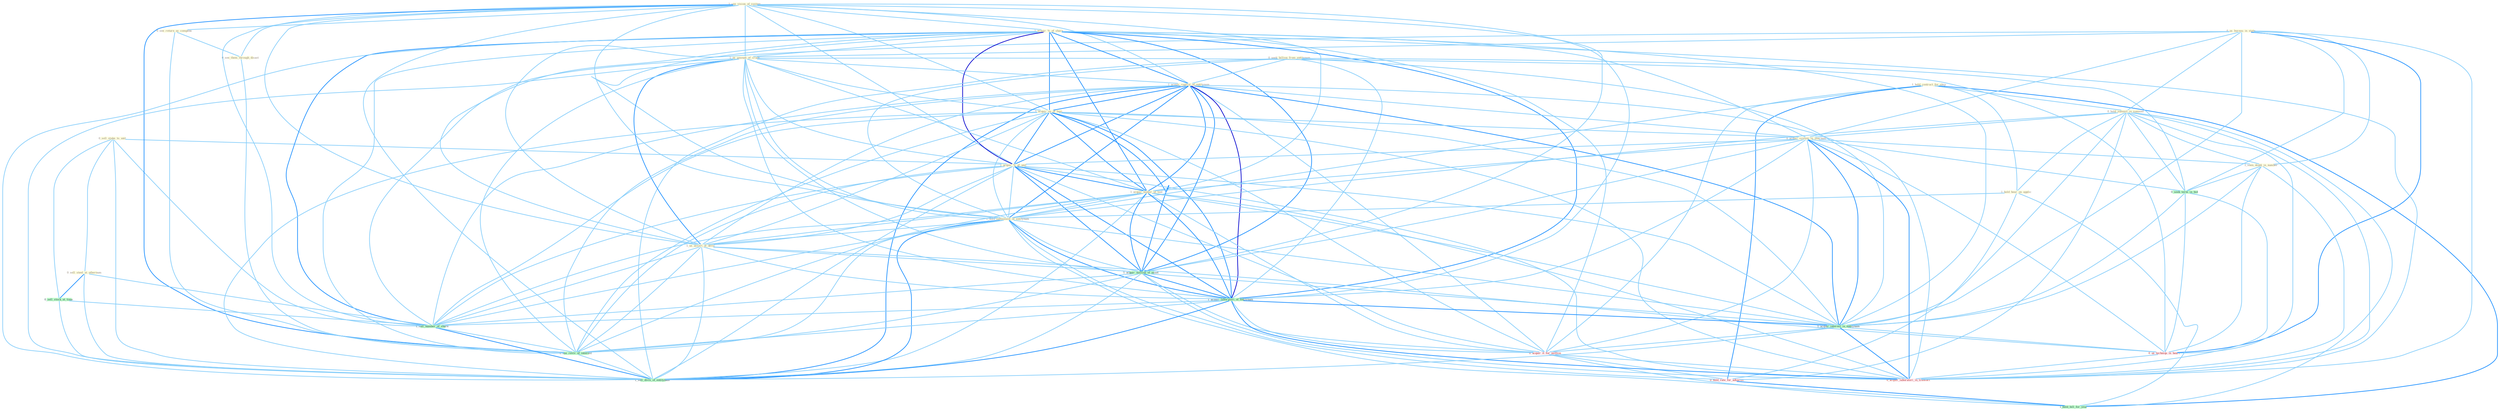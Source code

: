 Graph G{ 
    node
    [shape=polygon,style=filled,width=.5,height=.06,color="#BDFCC9",fixedsize=true,fontsize=4,
    fontcolor="#2f4f4f"];
    {node
    [color="#ffffe0", fontcolor="#8b7d6b"] "0_sell_stake_to_unit " "1_hold_contract_for_ship " "1_see_vision_of_system " "0_us_bureau_in_state " "1_acquir_%_of_share " "0_seek_billion_from_entitynam " "0_see_return_as_compens " "1_us_amount_of_crude " "1_acquir_control_of_entitynam " "0_hold_summit_in_summer " "0_sell_steel_at_othernum " "1_acquir_on_of_busi " "1_hold_hear_on_applic " "0_acquir_system_in_yearnum " "1_acquir_%_of_unit " "1_acquir_maker_of_tool " "1_hold_settlement_of_entitynam " "1_us_assort_of_devic " "1_seen_doubl_in_number " "0_see_them_through_disast "}
{node [color="#fff0f5", fontcolor="#b22222"] "0_us_techniqu_in_heart " "0_acquir_it_for_million " "0_hold_rate_for_advertis " "0_acquir_laboratori_in_transact "}
edge [color="#B0E2FF"];

	"0_sell_stake_to_unit " -- "0_sell_steel_at_othernum " [w="1", color="#87cefa" ];
	"0_sell_stake_to_unit " -- "1_acquir_%_of_unit " [w="1", color="#87cefa" ];
	"0_sell_stake_to_unit " -- "0_sell_stock_at_time " [w="1", color="#87cefa" ];
	"0_sell_stake_to_unit " -- "1_sell_number_of_share " [w="1", color="#87cefa" ];
	"0_sell_stake_to_unit " -- "1_sell_divis_of_entitynam " [w="1", color="#87cefa" ];
	"1_hold_contract_for_ship " -- "0_hold_summit_in_summer " [w="1", color="#87cefa" ];
	"1_hold_contract_for_ship " -- "1_hold_hear_on_applic " [w="1", color="#87cefa" ];
	"1_hold_contract_for_ship " -- "1_hold_settlement_of_entitynam " [w="1", color="#87cefa" ];
	"1_hold_contract_for_ship " -- "0_acquir_it_for_million " [w="1", color="#87cefa" ];
	"1_hold_contract_for_ship " -- "0_hold_rate_for_advertis " [w="2", color="#1e90ff" , len=0.8];
	"1_hold_contract_for_ship " -- "1_hold_bill_for_year " [w="2", color="#1e90ff" , len=0.8];
	"1_see_vision_of_system " -- "1_acquir_%_of_share " [w="1", color="#87cefa" ];
	"1_see_vision_of_system " -- "0_see_return_as_compens " [w="1", color="#87cefa" ];
	"1_see_vision_of_system " -- "1_us_amount_of_crude " [w="1", color="#87cefa" ];
	"1_see_vision_of_system " -- "1_acquir_control_of_entitynam " [w="1", color="#87cefa" ];
	"1_see_vision_of_system " -- "1_acquir_on_of_busi " [w="1", color="#87cefa" ];
	"1_see_vision_of_system " -- "1_acquir_%_of_unit " [w="1", color="#87cefa" ];
	"1_see_vision_of_system " -- "1_acquir_maker_of_tool " [w="1", color="#87cefa" ];
	"1_see_vision_of_system " -- "1_hold_settlement_of_entitynam " [w="1", color="#87cefa" ];
	"1_see_vision_of_system " -- "1_us_assort_of_devic " [w="1", color="#87cefa" ];
	"1_see_vision_of_system " -- "0_see_them_through_disast " [w="1", color="#87cefa" ];
	"1_see_vision_of_system " -- "1_acquir_million_of_asset " [w="1", color="#87cefa" ];
	"1_see_vision_of_system " -- "1_acquir_laboratori_of_entitynam " [w="1", color="#87cefa" ];
	"1_see_vision_of_system " -- "1_sell_number_of_share " [w="1", color="#87cefa" ];
	"1_see_vision_of_system " -- "1_see_reviv_of_interest " [w="2", color="#1e90ff" , len=0.8];
	"1_see_vision_of_system " -- "1_sell_divis_of_entitynam " [w="1", color="#87cefa" ];
	"0_us_bureau_in_state " -- "1_us_amount_of_crude " [w="1", color="#87cefa" ];
	"0_us_bureau_in_state " -- "0_hold_summit_in_summer " [w="1", color="#87cefa" ];
	"0_us_bureau_in_state " -- "0_acquir_system_in_yearnum " [w="1", color="#87cefa" ];
	"0_us_bureau_in_state " -- "1_us_assort_of_devic " [w="1", color="#87cefa" ];
	"0_us_bureau_in_state " -- "1_seen_doubl_in_number " [w="1", color="#87cefa" ];
	"0_us_bureau_in_state " -- "0_seek_term_in_bid " [w="1", color="#87cefa" ];
	"0_us_bureau_in_state " -- "1_acquir_interest_in_entitynam " [w="1", color="#87cefa" ];
	"0_us_bureau_in_state " -- "0_us_techniqu_in_heart " [w="2", color="#1e90ff" , len=0.8];
	"0_us_bureau_in_state " -- "0_acquir_laboratori_in_transact " [w="1", color="#87cefa" ];
	"1_acquir_%_of_share " -- "1_us_amount_of_crude " [w="1", color="#87cefa" ];
	"1_acquir_%_of_share " -- "1_acquir_control_of_entitynam " [w="2", color="#1e90ff" , len=0.8];
	"1_acquir_%_of_share " -- "1_acquir_on_of_busi " [w="2", color="#1e90ff" , len=0.8];
	"1_acquir_%_of_share " -- "0_acquir_system_in_yearnum " [w="1", color="#87cefa" ];
	"1_acquir_%_of_share " -- "1_acquir_%_of_unit " [w="3", color="#0000cd" , len=0.6];
	"1_acquir_%_of_share " -- "1_acquir_maker_of_tool " [w="2", color="#1e90ff" , len=0.8];
	"1_acquir_%_of_share " -- "1_hold_settlement_of_entitynam " [w="1", color="#87cefa" ];
	"1_acquir_%_of_share " -- "1_us_assort_of_devic " [w="1", color="#87cefa" ];
	"1_acquir_%_of_share " -- "1_acquir_million_of_asset " [w="2", color="#1e90ff" , len=0.8];
	"1_acquir_%_of_share " -- "1_acquir_laboratori_of_entitynam " [w="2", color="#1e90ff" , len=0.8];
	"1_acquir_%_of_share " -- "1_acquir_interest_in_entitynam " [w="1", color="#87cefa" ];
	"1_acquir_%_of_share " -- "0_acquir_it_for_million " [w="1", color="#87cefa" ];
	"1_acquir_%_of_share " -- "0_acquir_laboratori_in_transact " [w="1", color="#87cefa" ];
	"1_acquir_%_of_share " -- "1_sell_number_of_share " [w="2", color="#1e90ff" , len=0.8];
	"1_acquir_%_of_share " -- "1_see_reviv_of_interest " [w="1", color="#87cefa" ];
	"1_acquir_%_of_share " -- "1_sell_divis_of_entitynam " [w="1", color="#87cefa" ];
	"0_seek_billion_from_entitynam " -- "1_acquir_control_of_entitynam " [w="1", color="#87cefa" ];
	"0_seek_billion_from_entitynam " -- "1_hold_settlement_of_entitynam " [w="1", color="#87cefa" ];
	"0_seek_billion_from_entitynam " -- "1_acquir_laboratori_of_entitynam " [w="1", color="#87cefa" ];
	"0_seek_billion_from_entitynam " -- "0_seek_term_in_bid " [w="1", color="#87cefa" ];
	"0_seek_billion_from_entitynam " -- "1_acquir_interest_in_entitynam " [w="1", color="#87cefa" ];
	"0_seek_billion_from_entitynam " -- "1_sell_divis_of_entitynam " [w="1", color="#87cefa" ];
	"0_see_return_as_compens " -- "0_see_them_through_disast " [w="1", color="#87cefa" ];
	"0_see_return_as_compens " -- "1_see_reviv_of_interest " [w="1", color="#87cefa" ];
	"1_us_amount_of_crude " -- "1_acquir_control_of_entitynam " [w="1", color="#87cefa" ];
	"1_us_amount_of_crude " -- "1_acquir_on_of_busi " [w="1", color="#87cefa" ];
	"1_us_amount_of_crude " -- "1_acquir_%_of_unit " [w="1", color="#87cefa" ];
	"1_us_amount_of_crude " -- "1_acquir_maker_of_tool " [w="1", color="#87cefa" ];
	"1_us_amount_of_crude " -- "1_hold_settlement_of_entitynam " [w="1", color="#87cefa" ];
	"1_us_amount_of_crude " -- "1_us_assort_of_devic " [w="2", color="#1e90ff" , len=0.8];
	"1_us_amount_of_crude " -- "1_acquir_million_of_asset " [w="1", color="#87cefa" ];
	"1_us_amount_of_crude " -- "1_acquir_laboratori_of_entitynam " [w="1", color="#87cefa" ];
	"1_us_amount_of_crude " -- "0_us_techniqu_in_heart " [w="1", color="#87cefa" ];
	"1_us_amount_of_crude " -- "1_sell_number_of_share " [w="1", color="#87cefa" ];
	"1_us_amount_of_crude " -- "1_see_reviv_of_interest " [w="1", color="#87cefa" ];
	"1_us_amount_of_crude " -- "1_sell_divis_of_entitynam " [w="1", color="#87cefa" ];
	"1_acquir_control_of_entitynam " -- "1_acquir_on_of_busi " [w="2", color="#1e90ff" , len=0.8];
	"1_acquir_control_of_entitynam " -- "0_acquir_system_in_yearnum " [w="1", color="#87cefa" ];
	"1_acquir_control_of_entitynam " -- "1_acquir_%_of_unit " [w="2", color="#1e90ff" , len=0.8];
	"1_acquir_control_of_entitynam " -- "1_acquir_maker_of_tool " [w="2", color="#1e90ff" , len=0.8];
	"1_acquir_control_of_entitynam " -- "1_hold_settlement_of_entitynam " [w="2", color="#1e90ff" , len=0.8];
	"1_acquir_control_of_entitynam " -- "1_us_assort_of_devic " [w="1", color="#87cefa" ];
	"1_acquir_control_of_entitynam " -- "1_acquir_million_of_asset " [w="2", color="#1e90ff" , len=0.8];
	"1_acquir_control_of_entitynam " -- "1_acquir_laboratori_of_entitynam " [w="3", color="#0000cd" , len=0.6];
	"1_acquir_control_of_entitynam " -- "1_acquir_interest_in_entitynam " [w="2", color="#1e90ff" , len=0.8];
	"1_acquir_control_of_entitynam " -- "0_acquir_it_for_million " [w="1", color="#87cefa" ];
	"1_acquir_control_of_entitynam " -- "0_acquir_laboratori_in_transact " [w="1", color="#87cefa" ];
	"1_acquir_control_of_entitynam " -- "1_sell_number_of_share " [w="1", color="#87cefa" ];
	"1_acquir_control_of_entitynam " -- "1_see_reviv_of_interest " [w="1", color="#87cefa" ];
	"1_acquir_control_of_entitynam " -- "1_sell_divis_of_entitynam " [w="2", color="#1e90ff" , len=0.8];
	"0_hold_summit_in_summer " -- "1_hold_hear_on_applic " [w="1", color="#87cefa" ];
	"0_hold_summit_in_summer " -- "0_acquir_system_in_yearnum " [w="1", color="#87cefa" ];
	"0_hold_summit_in_summer " -- "1_hold_settlement_of_entitynam " [w="1", color="#87cefa" ];
	"0_hold_summit_in_summer " -- "1_seen_doubl_in_number " [w="1", color="#87cefa" ];
	"0_hold_summit_in_summer " -- "0_seek_term_in_bid " [w="1", color="#87cefa" ];
	"0_hold_summit_in_summer " -- "1_acquir_interest_in_entitynam " [w="1", color="#87cefa" ];
	"0_hold_summit_in_summer " -- "0_us_techniqu_in_heart " [w="1", color="#87cefa" ];
	"0_hold_summit_in_summer " -- "0_hold_rate_for_advertis " [w="1", color="#87cefa" ];
	"0_hold_summit_in_summer " -- "0_acquir_laboratori_in_transact " [w="1", color="#87cefa" ];
	"0_hold_summit_in_summer " -- "1_hold_bill_for_year " [w="1", color="#87cefa" ];
	"0_sell_steel_at_othernum " -- "0_sell_stock_at_time " [w="2", color="#1e90ff" , len=0.8];
	"0_sell_steel_at_othernum " -- "1_sell_number_of_share " [w="1", color="#87cefa" ];
	"0_sell_steel_at_othernum " -- "1_sell_divis_of_entitynam " [w="1", color="#87cefa" ];
	"1_acquir_on_of_busi " -- "0_acquir_system_in_yearnum " [w="1", color="#87cefa" ];
	"1_acquir_on_of_busi " -- "1_acquir_%_of_unit " [w="2", color="#1e90ff" , len=0.8];
	"1_acquir_on_of_busi " -- "1_acquir_maker_of_tool " [w="2", color="#1e90ff" , len=0.8];
	"1_acquir_on_of_busi " -- "1_hold_settlement_of_entitynam " [w="1", color="#87cefa" ];
	"1_acquir_on_of_busi " -- "1_us_assort_of_devic " [w="1", color="#87cefa" ];
	"1_acquir_on_of_busi " -- "1_acquir_million_of_asset " [w="2", color="#1e90ff" , len=0.8];
	"1_acquir_on_of_busi " -- "1_acquir_laboratori_of_entitynam " [w="2", color="#1e90ff" , len=0.8];
	"1_acquir_on_of_busi " -- "1_acquir_interest_in_entitynam " [w="1", color="#87cefa" ];
	"1_acquir_on_of_busi " -- "0_acquir_it_for_million " [w="1", color="#87cefa" ];
	"1_acquir_on_of_busi " -- "0_acquir_laboratori_in_transact " [w="1", color="#87cefa" ];
	"1_acquir_on_of_busi " -- "1_sell_number_of_share " [w="1", color="#87cefa" ];
	"1_acquir_on_of_busi " -- "1_see_reviv_of_interest " [w="1", color="#87cefa" ];
	"1_acquir_on_of_busi " -- "1_sell_divis_of_entitynam " [w="1", color="#87cefa" ];
	"1_hold_hear_on_applic " -- "1_hold_settlement_of_entitynam " [w="1", color="#87cefa" ];
	"1_hold_hear_on_applic " -- "0_hold_rate_for_advertis " [w="1", color="#87cefa" ];
	"1_hold_hear_on_applic " -- "1_hold_bill_for_year " [w="1", color="#87cefa" ];
	"0_acquir_system_in_yearnum " -- "1_acquir_%_of_unit " [w="1", color="#87cefa" ];
	"0_acquir_system_in_yearnum " -- "1_acquir_maker_of_tool " [w="1", color="#87cefa" ];
	"0_acquir_system_in_yearnum " -- "1_seen_doubl_in_number " [w="1", color="#87cefa" ];
	"0_acquir_system_in_yearnum " -- "1_acquir_million_of_asset " [w="1", color="#87cefa" ];
	"0_acquir_system_in_yearnum " -- "1_acquir_laboratori_of_entitynam " [w="1", color="#87cefa" ];
	"0_acquir_system_in_yearnum " -- "0_seek_term_in_bid " [w="1", color="#87cefa" ];
	"0_acquir_system_in_yearnum " -- "1_acquir_interest_in_entitynam " [w="2", color="#1e90ff" , len=0.8];
	"0_acquir_system_in_yearnum " -- "0_us_techniqu_in_heart " [w="1", color="#87cefa" ];
	"0_acquir_system_in_yearnum " -- "0_acquir_it_for_million " [w="1", color="#87cefa" ];
	"0_acquir_system_in_yearnum " -- "0_acquir_laboratori_in_transact " [w="2", color="#1e90ff" , len=0.8];
	"1_acquir_%_of_unit " -- "1_acquir_maker_of_tool " [w="2", color="#1e90ff" , len=0.8];
	"1_acquir_%_of_unit " -- "1_hold_settlement_of_entitynam " [w="1", color="#87cefa" ];
	"1_acquir_%_of_unit " -- "1_us_assort_of_devic " [w="1", color="#87cefa" ];
	"1_acquir_%_of_unit " -- "1_acquir_million_of_asset " [w="2", color="#1e90ff" , len=0.8];
	"1_acquir_%_of_unit " -- "1_acquir_laboratori_of_entitynam " [w="2", color="#1e90ff" , len=0.8];
	"1_acquir_%_of_unit " -- "1_acquir_interest_in_entitynam " [w="1", color="#87cefa" ];
	"1_acquir_%_of_unit " -- "0_acquir_it_for_million " [w="1", color="#87cefa" ];
	"1_acquir_%_of_unit " -- "0_acquir_laboratori_in_transact " [w="1", color="#87cefa" ];
	"1_acquir_%_of_unit " -- "1_sell_number_of_share " [w="1", color="#87cefa" ];
	"1_acquir_%_of_unit " -- "1_see_reviv_of_interest " [w="1", color="#87cefa" ];
	"1_acquir_%_of_unit " -- "1_sell_divis_of_entitynam " [w="1", color="#87cefa" ];
	"1_acquir_maker_of_tool " -- "1_hold_settlement_of_entitynam " [w="1", color="#87cefa" ];
	"1_acquir_maker_of_tool " -- "1_us_assort_of_devic " [w="1", color="#87cefa" ];
	"1_acquir_maker_of_tool " -- "1_acquir_million_of_asset " [w="2", color="#1e90ff" , len=0.8];
	"1_acquir_maker_of_tool " -- "1_acquir_laboratori_of_entitynam " [w="2", color="#1e90ff" , len=0.8];
	"1_acquir_maker_of_tool " -- "1_acquir_interest_in_entitynam " [w="1", color="#87cefa" ];
	"1_acquir_maker_of_tool " -- "0_acquir_it_for_million " [w="1", color="#87cefa" ];
	"1_acquir_maker_of_tool " -- "0_acquir_laboratori_in_transact " [w="1", color="#87cefa" ];
	"1_acquir_maker_of_tool " -- "1_sell_number_of_share " [w="1", color="#87cefa" ];
	"1_acquir_maker_of_tool " -- "1_see_reviv_of_interest " [w="1", color="#87cefa" ];
	"1_acquir_maker_of_tool " -- "1_sell_divis_of_entitynam " [w="1", color="#87cefa" ];
	"1_hold_settlement_of_entitynam " -- "1_us_assort_of_devic " [w="1", color="#87cefa" ];
	"1_hold_settlement_of_entitynam " -- "1_acquir_million_of_asset " [w="1", color="#87cefa" ];
	"1_hold_settlement_of_entitynam " -- "1_acquir_laboratori_of_entitynam " [w="2", color="#1e90ff" , len=0.8];
	"1_hold_settlement_of_entitynam " -- "1_acquir_interest_in_entitynam " [w="1", color="#87cefa" ];
	"1_hold_settlement_of_entitynam " -- "0_hold_rate_for_advertis " [w="1", color="#87cefa" ];
	"1_hold_settlement_of_entitynam " -- "1_sell_number_of_share " [w="1", color="#87cefa" ];
	"1_hold_settlement_of_entitynam " -- "1_see_reviv_of_interest " [w="1", color="#87cefa" ];
	"1_hold_settlement_of_entitynam " -- "1_hold_bill_for_year " [w="1", color="#87cefa" ];
	"1_hold_settlement_of_entitynam " -- "1_sell_divis_of_entitynam " [w="2", color="#1e90ff" , len=0.8];
	"1_us_assort_of_devic " -- "1_acquir_million_of_asset " [w="1", color="#87cefa" ];
	"1_us_assort_of_devic " -- "1_acquir_laboratori_of_entitynam " [w="1", color="#87cefa" ];
	"1_us_assort_of_devic " -- "0_us_techniqu_in_heart " [w="1", color="#87cefa" ];
	"1_us_assort_of_devic " -- "1_sell_number_of_share " [w="1", color="#87cefa" ];
	"1_us_assort_of_devic " -- "1_see_reviv_of_interest " [w="1", color="#87cefa" ];
	"1_us_assort_of_devic " -- "1_sell_divis_of_entitynam " [w="1", color="#87cefa" ];
	"1_seen_doubl_in_number " -- "0_seek_term_in_bid " [w="1", color="#87cefa" ];
	"1_seen_doubl_in_number " -- "1_acquir_interest_in_entitynam " [w="1", color="#87cefa" ];
	"1_seen_doubl_in_number " -- "0_us_techniqu_in_heart " [w="1", color="#87cefa" ];
	"1_seen_doubl_in_number " -- "0_acquir_laboratori_in_transact " [w="1", color="#87cefa" ];
	"0_see_them_through_disast " -- "1_see_reviv_of_interest " [w="1", color="#87cefa" ];
	"1_acquir_million_of_asset " -- "1_acquir_laboratori_of_entitynam " [w="2", color="#1e90ff" , len=0.8];
	"1_acquir_million_of_asset " -- "1_acquir_interest_in_entitynam " [w="1", color="#87cefa" ];
	"1_acquir_million_of_asset " -- "0_acquir_it_for_million " [w="1", color="#87cefa" ];
	"1_acquir_million_of_asset " -- "0_acquir_laboratori_in_transact " [w="1", color="#87cefa" ];
	"1_acquir_million_of_asset " -- "1_sell_number_of_share " [w="1", color="#87cefa" ];
	"1_acquir_million_of_asset " -- "1_see_reviv_of_interest " [w="1", color="#87cefa" ];
	"1_acquir_million_of_asset " -- "1_sell_divis_of_entitynam " [w="1", color="#87cefa" ];
	"1_acquir_laboratori_of_entitynam " -- "1_acquir_interest_in_entitynam " [w="2", color="#1e90ff" , len=0.8];
	"1_acquir_laboratori_of_entitynam " -- "0_acquir_it_for_million " [w="1", color="#87cefa" ];
	"1_acquir_laboratori_of_entitynam " -- "0_acquir_laboratori_in_transact " [w="2", color="#1e90ff" , len=0.8];
	"1_acquir_laboratori_of_entitynam " -- "1_sell_number_of_share " [w="1", color="#87cefa" ];
	"1_acquir_laboratori_of_entitynam " -- "1_see_reviv_of_interest " [w="1", color="#87cefa" ];
	"1_acquir_laboratori_of_entitynam " -- "1_sell_divis_of_entitynam " [w="2", color="#1e90ff" , len=0.8];
	"0_seek_term_in_bid " -- "1_acquir_interest_in_entitynam " [w="1", color="#87cefa" ];
	"0_seek_term_in_bid " -- "0_us_techniqu_in_heart " [w="1", color="#87cefa" ];
	"0_seek_term_in_bid " -- "0_acquir_laboratori_in_transact " [w="1", color="#87cefa" ];
	"1_acquir_interest_in_entitynam " -- "0_us_techniqu_in_heart " [w="1", color="#87cefa" ];
	"1_acquir_interest_in_entitynam " -- "0_acquir_it_for_million " [w="1", color="#87cefa" ];
	"1_acquir_interest_in_entitynam " -- "0_acquir_laboratori_in_transact " [w="2", color="#1e90ff" , len=0.8];
	"1_acquir_interest_in_entitynam " -- "1_sell_divis_of_entitynam " [w="1", color="#87cefa" ];
	"0_us_techniqu_in_heart " -- "0_acquir_laboratori_in_transact " [w="1", color="#87cefa" ];
	"0_acquir_it_for_million " -- "0_hold_rate_for_advertis " [w="1", color="#87cefa" ];
	"0_acquir_it_for_million " -- "0_acquir_laboratori_in_transact " [w="1", color="#87cefa" ];
	"0_acquir_it_for_million " -- "1_hold_bill_for_year " [w="1", color="#87cefa" ];
	"0_hold_rate_for_advertis " -- "1_hold_bill_for_year " [w="2", color="#1e90ff" , len=0.8];
	"0_sell_stock_at_time " -- "1_sell_number_of_share " [w="1", color="#87cefa" ];
	"0_sell_stock_at_time " -- "1_sell_divis_of_entitynam " [w="1", color="#87cefa" ];
	"1_sell_number_of_share " -- "1_see_reviv_of_interest " [w="1", color="#87cefa" ];
	"1_sell_number_of_share " -- "1_sell_divis_of_entitynam " [w="2", color="#1e90ff" , len=0.8];
	"1_see_reviv_of_interest " -- "1_sell_divis_of_entitynam " [w="1", color="#87cefa" ];
}